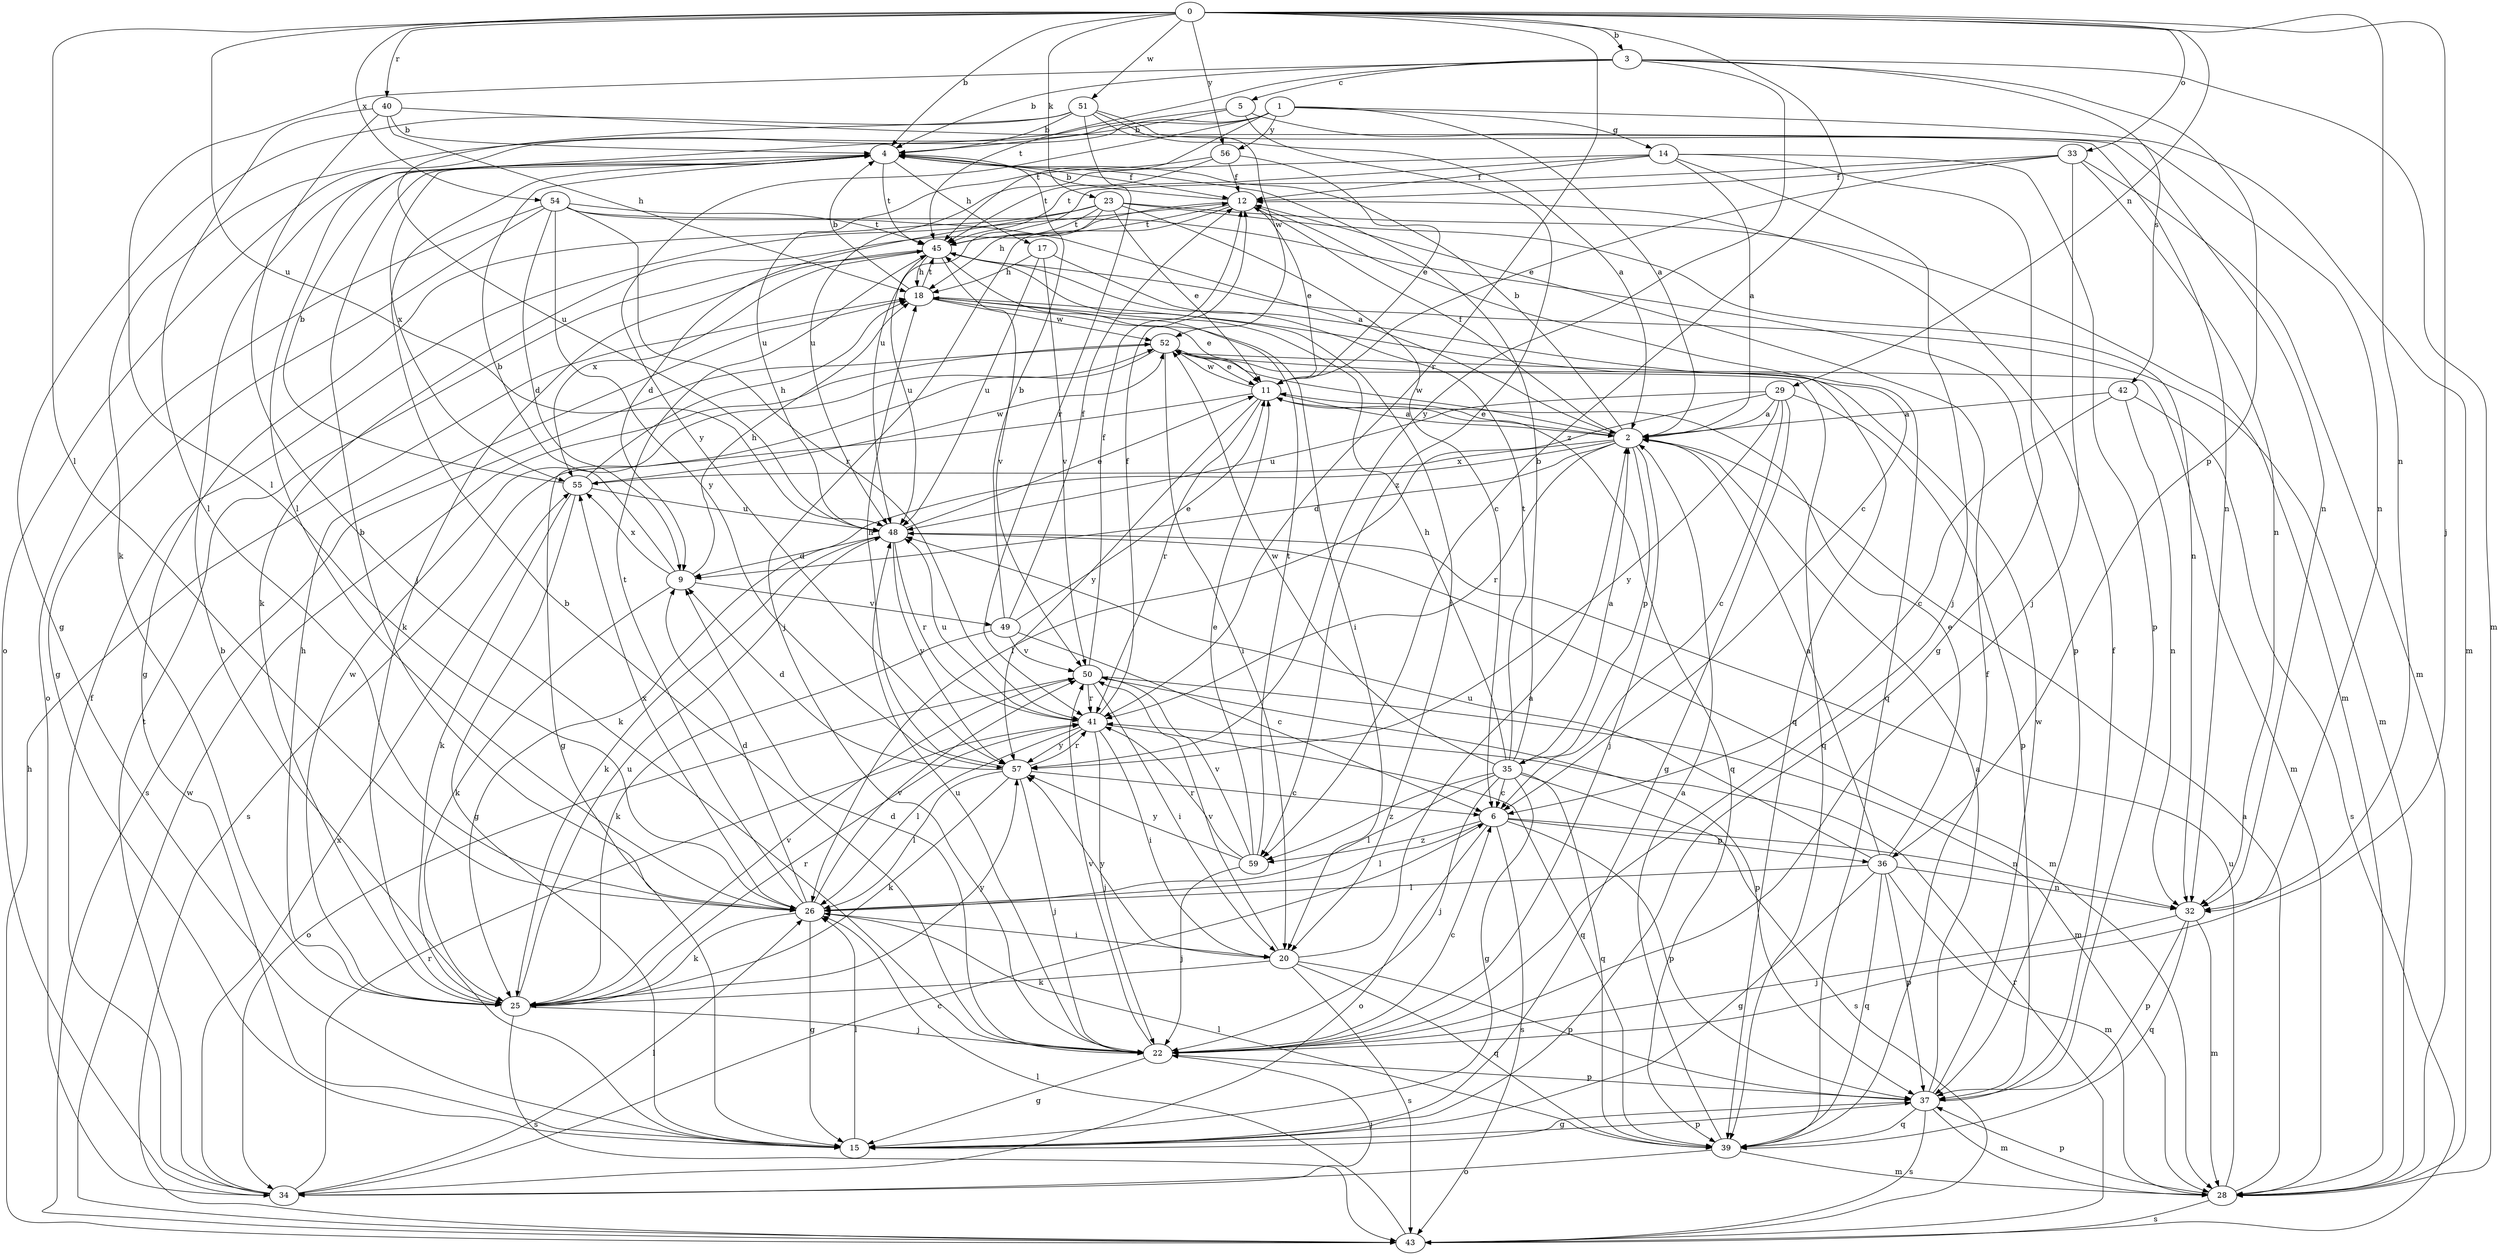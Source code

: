 strict digraph  {
0;
1;
2;
3;
4;
5;
6;
9;
11;
12;
14;
15;
17;
18;
20;
22;
23;
25;
26;
28;
29;
32;
33;
34;
35;
36;
37;
39;
40;
41;
42;
43;
45;
48;
49;
50;
51;
52;
54;
55;
56;
57;
59;
0 -> 3  [label=b];
0 -> 4  [label=b];
0 -> 22  [label=j];
0 -> 23  [label=k];
0 -> 26  [label=l];
0 -> 29  [label=n];
0 -> 32  [label=n];
0 -> 33  [label=o];
0 -> 40  [label=r];
0 -> 41  [label=r];
0 -> 48  [label=u];
0 -> 51  [label=w];
0 -> 54  [label=x];
0 -> 56  [label=y];
0 -> 59  [label=z];
1 -> 2  [label=a];
1 -> 14  [label=g];
1 -> 26  [label=l];
1 -> 28  [label=m];
1 -> 34  [label=o];
1 -> 45  [label=t];
1 -> 56  [label=y];
1 -> 57  [label=y];
2 -> 4  [label=b];
2 -> 9  [label=d];
2 -> 11  [label=e];
2 -> 12  [label=f];
2 -> 22  [label=j];
2 -> 25  [label=k];
2 -> 35  [label=p];
2 -> 41  [label=r];
2 -> 52  [label=w];
2 -> 55  [label=x];
3 -> 4  [label=b];
3 -> 5  [label=c];
3 -> 26  [label=l];
3 -> 28  [label=m];
3 -> 36  [label=p];
3 -> 42  [label=s];
3 -> 45  [label=t];
3 -> 57  [label=y];
4 -> 12  [label=f];
4 -> 17  [label=h];
4 -> 45  [label=t];
4 -> 55  [label=x];
5 -> 4  [label=b];
5 -> 25  [label=k];
5 -> 32  [label=n];
5 -> 59  [label=z];
6 -> 26  [label=l];
6 -> 32  [label=n];
6 -> 34  [label=o];
6 -> 36  [label=p];
6 -> 37  [label=p];
6 -> 43  [label=s];
6 -> 59  [label=z];
9 -> 4  [label=b];
9 -> 18  [label=h];
9 -> 25  [label=k];
9 -> 49  [label=v];
9 -> 55  [label=x];
11 -> 2  [label=a];
11 -> 39  [label=q];
11 -> 41  [label=r];
11 -> 43  [label=s];
11 -> 52  [label=w];
11 -> 57  [label=y];
12 -> 4  [label=b];
12 -> 6  [label=c];
12 -> 11  [label=e];
12 -> 22  [label=j];
12 -> 25  [label=k];
12 -> 45  [label=t];
14 -> 2  [label=a];
14 -> 12  [label=f];
14 -> 15  [label=g];
14 -> 22  [label=j];
14 -> 37  [label=p];
14 -> 45  [label=t];
14 -> 48  [label=u];
15 -> 4  [label=b];
15 -> 26  [label=l];
15 -> 37  [label=p];
17 -> 18  [label=h];
17 -> 39  [label=q];
17 -> 48  [label=u];
17 -> 50  [label=v];
18 -> 4  [label=b];
18 -> 11  [label=e];
18 -> 20  [label=i];
18 -> 39  [label=q];
18 -> 45  [label=t];
18 -> 52  [label=w];
20 -> 2  [label=a];
20 -> 25  [label=k];
20 -> 37  [label=p];
20 -> 39  [label=q];
20 -> 43  [label=s];
20 -> 50  [label=v];
20 -> 57  [label=y];
22 -> 4  [label=b];
22 -> 6  [label=c];
22 -> 9  [label=d];
22 -> 15  [label=g];
22 -> 37  [label=p];
22 -> 48  [label=u];
22 -> 50  [label=v];
23 -> 6  [label=c];
23 -> 9  [label=d];
23 -> 11  [label=e];
23 -> 15  [label=g];
23 -> 18  [label=h];
23 -> 28  [label=m];
23 -> 32  [label=n];
23 -> 45  [label=t];
25 -> 18  [label=h];
25 -> 22  [label=j];
25 -> 41  [label=r];
25 -> 43  [label=s];
25 -> 48  [label=u];
25 -> 50  [label=v];
25 -> 52  [label=w];
25 -> 57  [label=y];
26 -> 4  [label=b];
26 -> 9  [label=d];
26 -> 15  [label=g];
26 -> 20  [label=i];
26 -> 25  [label=k];
26 -> 45  [label=t];
26 -> 50  [label=v];
26 -> 55  [label=x];
28 -> 2  [label=a];
28 -> 37  [label=p];
28 -> 43  [label=s];
28 -> 48  [label=u];
29 -> 2  [label=a];
29 -> 6  [label=c];
29 -> 15  [label=g];
29 -> 26  [label=l];
29 -> 37  [label=p];
29 -> 48  [label=u];
29 -> 57  [label=y];
32 -> 22  [label=j];
32 -> 28  [label=m];
32 -> 37  [label=p];
32 -> 39  [label=q];
33 -> 11  [label=e];
33 -> 12  [label=f];
33 -> 22  [label=j];
33 -> 28  [label=m];
33 -> 32  [label=n];
33 -> 48  [label=u];
34 -> 6  [label=c];
34 -> 12  [label=f];
34 -> 22  [label=j];
34 -> 26  [label=l];
34 -> 41  [label=r];
34 -> 45  [label=t];
34 -> 55  [label=x];
35 -> 2  [label=a];
35 -> 4  [label=b];
35 -> 6  [label=c];
35 -> 15  [label=g];
35 -> 18  [label=h];
35 -> 22  [label=j];
35 -> 26  [label=l];
35 -> 39  [label=q];
35 -> 43  [label=s];
35 -> 45  [label=t];
35 -> 52  [label=w];
35 -> 59  [label=z];
36 -> 2  [label=a];
36 -> 11  [label=e];
36 -> 15  [label=g];
36 -> 26  [label=l];
36 -> 28  [label=m];
36 -> 32  [label=n];
36 -> 37  [label=p];
36 -> 39  [label=q];
36 -> 48  [label=u];
37 -> 2  [label=a];
37 -> 12  [label=f];
37 -> 15  [label=g];
37 -> 28  [label=m];
37 -> 39  [label=q];
37 -> 43  [label=s];
37 -> 52  [label=w];
39 -> 2  [label=a];
39 -> 12  [label=f];
39 -> 26  [label=l];
39 -> 28  [label=m];
39 -> 34  [label=o];
40 -> 4  [label=b];
40 -> 18  [label=h];
40 -> 22  [label=j];
40 -> 26  [label=l];
40 -> 32  [label=n];
41 -> 12  [label=f];
41 -> 20  [label=i];
41 -> 22  [label=j];
41 -> 26  [label=l];
41 -> 39  [label=q];
41 -> 48  [label=u];
41 -> 57  [label=y];
42 -> 2  [label=a];
42 -> 6  [label=c];
42 -> 32  [label=n];
42 -> 43  [label=s];
43 -> 18  [label=h];
43 -> 26  [label=l];
43 -> 41  [label=r];
43 -> 52  [label=w];
45 -> 18  [label=h];
45 -> 20  [label=i];
45 -> 25  [label=k];
45 -> 28  [label=m];
45 -> 48  [label=u];
45 -> 50  [label=v];
45 -> 55  [label=x];
48 -> 9  [label=d];
48 -> 11  [label=e];
48 -> 25  [label=k];
48 -> 28  [label=m];
48 -> 41  [label=r];
48 -> 57  [label=y];
49 -> 4  [label=b];
49 -> 6  [label=c];
49 -> 11  [label=e];
49 -> 12  [label=f];
49 -> 25  [label=k];
49 -> 50  [label=v];
50 -> 12  [label=f];
50 -> 20  [label=i];
50 -> 28  [label=m];
50 -> 34  [label=o];
50 -> 37  [label=p];
50 -> 41  [label=r];
51 -> 2  [label=a];
51 -> 4  [label=b];
51 -> 15  [label=g];
51 -> 32  [label=n];
51 -> 41  [label=r];
51 -> 48  [label=u];
51 -> 52  [label=w];
52 -> 11  [label=e];
52 -> 15  [label=g];
52 -> 20  [label=i];
52 -> 28  [label=m];
52 -> 39  [label=q];
52 -> 43  [label=s];
54 -> 2  [label=a];
54 -> 9  [label=d];
54 -> 15  [label=g];
54 -> 34  [label=o];
54 -> 37  [label=p];
54 -> 41  [label=r];
54 -> 45  [label=t];
54 -> 57  [label=y];
55 -> 4  [label=b];
55 -> 15  [label=g];
55 -> 18  [label=h];
55 -> 25  [label=k];
55 -> 48  [label=u];
55 -> 52  [label=w];
56 -> 11  [label=e];
56 -> 12  [label=f];
56 -> 45  [label=t];
56 -> 48  [label=u];
57 -> 6  [label=c];
57 -> 9  [label=d];
57 -> 18  [label=h];
57 -> 22  [label=j];
57 -> 25  [label=k];
57 -> 26  [label=l];
57 -> 41  [label=r];
59 -> 11  [label=e];
59 -> 22  [label=j];
59 -> 41  [label=r];
59 -> 45  [label=t];
59 -> 50  [label=v];
59 -> 57  [label=y];
}
